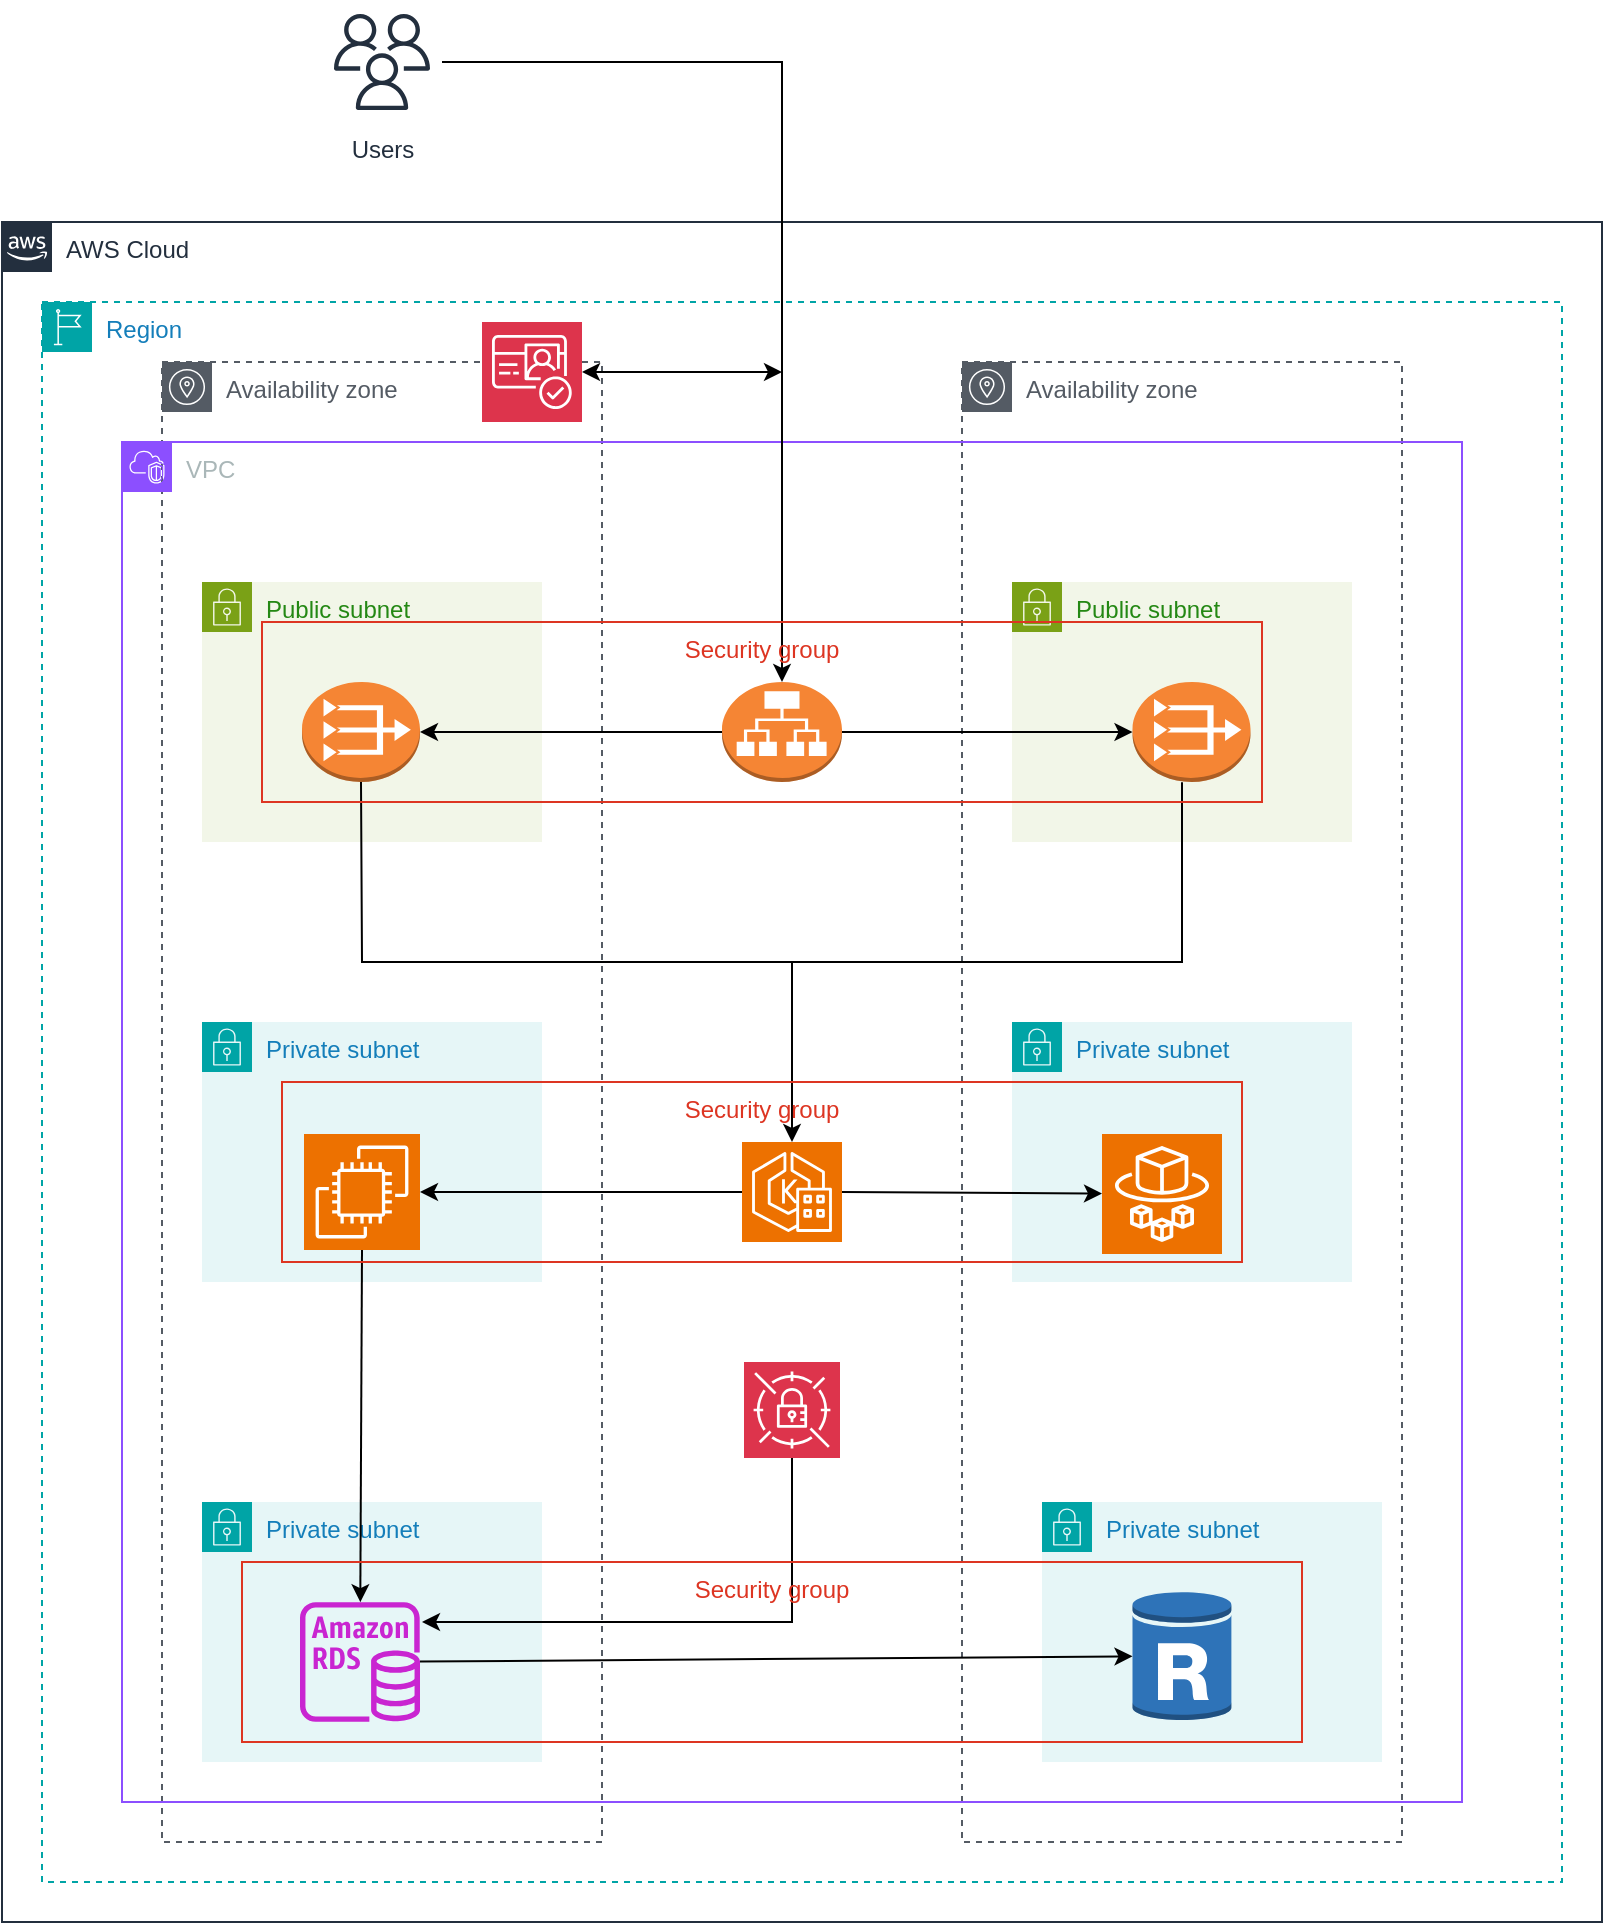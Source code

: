 <mxfile version="27.1.6">
  <diagram name="Page-1" id="D_nC90y9J_kJPpz5bVpl">
    <mxGraphModel dx="909" dy="367" grid="1" gridSize="10" guides="1" tooltips="1" connect="1" arrows="1" fold="1" page="1" pageScale="1" pageWidth="850" pageHeight="1100" math="0" shadow="0">
      <root>
        <mxCell id="0" />
        <mxCell id="1" parent="0" />
        <mxCell id="HqoB-McGn3Qt-6h4Mn1L-1" value="AWS Cloud" style="points=[[0,0],[0.25,0],[0.5,0],[0.75,0],[1,0],[1,0.25],[1,0.5],[1,0.75],[1,1],[0.75,1],[0.5,1],[0.25,1],[0,1],[0,0.75],[0,0.5],[0,0.25]];outlineConnect=0;gradientColor=none;html=1;whiteSpace=wrap;fontSize=12;fontStyle=0;container=1;pointerEvents=0;collapsible=0;recursiveResize=0;shape=mxgraph.aws4.group;grIcon=mxgraph.aws4.group_aws_cloud_alt;strokeColor=#232F3E;fillColor=none;verticalAlign=top;align=left;spacingLeft=30;fontColor=#232F3E;dashed=0;" parent="1" vertex="1">
          <mxGeometry x="40" y="130" width="800" height="850" as="geometry" />
        </mxCell>
        <mxCell id="HqoB-McGn3Qt-6h4Mn1L-2" value="Region" style="points=[[0,0],[0.25,0],[0.5,0],[0.75,0],[1,0],[1,0.25],[1,0.5],[1,0.75],[1,1],[0.75,1],[0.5,1],[0.25,1],[0,1],[0,0.75],[0,0.5],[0,0.25]];outlineConnect=0;gradientColor=none;html=1;whiteSpace=wrap;fontSize=12;fontStyle=0;container=1;pointerEvents=0;collapsible=0;recursiveResize=0;shape=mxgraph.aws4.group;grIcon=mxgraph.aws4.group_region;strokeColor=#00A4A6;fillColor=none;verticalAlign=top;align=left;spacingLeft=30;fontColor=#147EBA;dashed=1;" parent="1" vertex="1">
          <mxGeometry x="60" y="170" width="760" height="790" as="geometry" />
        </mxCell>
        <mxCell id="2Am2QdQt9vTVIq62jGe3-7" value="Availability zone" style="sketch=0;outlineConnect=0;gradientColor=none;html=1;whiteSpace=wrap;fontSize=12;fontStyle=0;shape=mxgraph.aws4.group;grIcon=mxgraph.aws4.group_availability_zone;strokeColor=#545B64;fillColor=none;verticalAlign=top;align=left;spacingLeft=30;fontColor=#545B64;dashed=1;" vertex="1" parent="HqoB-McGn3Qt-6h4Mn1L-2">
          <mxGeometry x="60" y="30" width="220" height="740" as="geometry" />
        </mxCell>
        <mxCell id="2Am2QdQt9vTVIq62jGe3-8" value="Availability zone" style="sketch=0;outlineConnect=0;gradientColor=none;html=1;whiteSpace=wrap;fontSize=12;fontStyle=0;shape=mxgraph.aws4.group;grIcon=mxgraph.aws4.group_availability_zone;strokeColor=#545B64;fillColor=none;verticalAlign=top;align=left;spacingLeft=30;fontColor=#545B64;dashed=1;" vertex="1" parent="HqoB-McGn3Qt-6h4Mn1L-2">
          <mxGeometry x="460" y="30" width="220" height="740" as="geometry" />
        </mxCell>
        <mxCell id="2Am2QdQt9vTVIq62jGe3-9" value="VPC" style="points=[[0,0],[0.25,0],[0.5,0],[0.75,0],[1,0],[1,0.25],[1,0.5],[1,0.75],[1,1],[0.75,1],[0.5,1],[0.25,1],[0,1],[0,0.75],[0,0.5],[0,0.25]];outlineConnect=0;gradientColor=none;html=1;whiteSpace=wrap;fontSize=12;fontStyle=0;container=1;pointerEvents=0;collapsible=0;recursiveResize=0;shape=mxgraph.aws4.group;grIcon=mxgraph.aws4.group_vpc2;strokeColor=#8C4FFF;fillColor=none;verticalAlign=top;align=left;spacingLeft=30;fontColor=#AAB7B8;dashed=0;" vertex="1" parent="HqoB-McGn3Qt-6h4Mn1L-2">
          <mxGeometry x="40" y="70" width="670" height="680" as="geometry" />
        </mxCell>
        <mxCell id="2Am2QdQt9vTVIq62jGe3-10" value="Private subnet" style="points=[[0,0],[0.25,0],[0.5,0],[0.75,0],[1,0],[1,0.25],[1,0.5],[1,0.75],[1,1],[0.75,1],[0.5,1],[0.25,1],[0,1],[0,0.75],[0,0.5],[0,0.25]];outlineConnect=0;gradientColor=none;html=1;whiteSpace=wrap;fontSize=12;fontStyle=0;container=1;pointerEvents=0;collapsible=0;recursiveResize=0;shape=mxgraph.aws4.group;grIcon=mxgraph.aws4.group_security_group;grStroke=0;strokeColor=#00A4A6;fillColor=#E6F6F7;verticalAlign=top;align=left;spacingLeft=30;fontColor=#147EBA;dashed=0;" vertex="1" parent="2Am2QdQt9vTVIq62jGe3-9">
          <mxGeometry x="40" y="290" width="170" height="130" as="geometry" />
        </mxCell>
        <mxCell id="2Am2QdQt9vTVIq62jGe3-11" value="Private subnet" style="points=[[0,0],[0.25,0],[0.5,0],[0.75,0],[1,0],[1,0.25],[1,0.5],[1,0.75],[1,1],[0.75,1],[0.5,1],[0.25,1],[0,1],[0,0.75],[0,0.5],[0,0.25]];outlineConnect=0;gradientColor=none;html=1;whiteSpace=wrap;fontSize=12;fontStyle=0;container=1;pointerEvents=0;collapsible=0;recursiveResize=0;shape=mxgraph.aws4.group;grIcon=mxgraph.aws4.group_security_group;grStroke=0;strokeColor=#00A4A6;fillColor=#E6F6F7;verticalAlign=top;align=left;spacingLeft=30;fontColor=#147EBA;dashed=0;" vertex="1" parent="2Am2QdQt9vTVIq62jGe3-9">
          <mxGeometry x="445" y="290" width="170" height="130" as="geometry" />
        </mxCell>
        <mxCell id="2Am2QdQt9vTVIq62jGe3-12" value="Private subnet" style="points=[[0,0],[0.25,0],[0.5,0],[0.75,0],[1,0],[1,0.25],[1,0.5],[1,0.75],[1,1],[0.75,1],[0.5,1],[0.25,1],[0,1],[0,0.75],[0,0.5],[0,0.25]];outlineConnect=0;gradientColor=none;html=1;whiteSpace=wrap;fontSize=12;fontStyle=0;container=1;pointerEvents=0;collapsible=0;recursiveResize=0;shape=mxgraph.aws4.group;grIcon=mxgraph.aws4.group_security_group;grStroke=0;strokeColor=#00A4A6;fillColor=#E6F6F7;verticalAlign=top;align=left;spacingLeft=30;fontColor=#147EBA;dashed=0;" vertex="1" parent="2Am2QdQt9vTVIq62jGe3-9">
          <mxGeometry x="40" y="530" width="170" height="130" as="geometry" />
        </mxCell>
        <mxCell id="2Am2QdQt9vTVIq62jGe3-13" value="Private subnet" style="points=[[0,0],[0.25,0],[0.5,0],[0.75,0],[1,0],[1,0.25],[1,0.5],[1,0.75],[1,1],[0.75,1],[0.5,1],[0.25,1],[0,1],[0,0.75],[0,0.5],[0,0.25]];outlineConnect=0;gradientColor=none;html=1;whiteSpace=wrap;fontSize=12;fontStyle=0;container=1;pointerEvents=0;collapsible=0;recursiveResize=0;shape=mxgraph.aws4.group;grIcon=mxgraph.aws4.group_security_group;grStroke=0;strokeColor=#00A4A6;fillColor=#E6F6F7;verticalAlign=top;align=left;spacingLeft=30;fontColor=#147EBA;dashed=0;" vertex="1" parent="2Am2QdQt9vTVIq62jGe3-9">
          <mxGeometry x="460" y="530" width="170" height="130" as="geometry" />
        </mxCell>
        <mxCell id="2Am2QdQt9vTVIq62jGe3-18" value="" style="outlineConnect=0;dashed=0;verticalLabelPosition=bottom;verticalAlign=top;align=center;html=1;shape=mxgraph.aws3.rds_db_instance_read_replica;fillColor=#2E73B8;gradientColor=none;" vertex="1" parent="2Am2QdQt9vTVIq62jGe3-13">
          <mxGeometry x="45.25" y="44" width="49.5" height="66" as="geometry" />
        </mxCell>
        <mxCell id="2Am2QdQt9vTVIq62jGe3-14" value="Public subnet" style="points=[[0,0],[0.25,0],[0.5,0],[0.75,0],[1,0],[1,0.25],[1,0.5],[1,0.75],[1,1],[0.75,1],[0.5,1],[0.25,1],[0,1],[0,0.75],[0,0.5],[0,0.25]];outlineConnect=0;gradientColor=none;html=1;whiteSpace=wrap;fontSize=12;fontStyle=0;container=1;pointerEvents=0;collapsible=0;recursiveResize=0;shape=mxgraph.aws4.group;grIcon=mxgraph.aws4.group_security_group;grStroke=0;strokeColor=#7AA116;fillColor=#F2F6E8;verticalAlign=top;align=left;spacingLeft=30;fontColor=#248814;dashed=0;" vertex="1" parent="2Am2QdQt9vTVIq62jGe3-9">
          <mxGeometry x="40" y="70" width="170" height="130" as="geometry" />
        </mxCell>
        <mxCell id="2Am2QdQt9vTVIq62jGe3-15" value="Public subnet" style="points=[[0,0],[0.25,0],[0.5,0],[0.75,0],[1,0],[1,0.25],[1,0.5],[1,0.75],[1,1],[0.75,1],[0.5,1],[0.25,1],[0,1],[0,0.75],[0,0.5],[0,0.25]];outlineConnect=0;gradientColor=none;html=1;whiteSpace=wrap;fontSize=12;fontStyle=0;container=1;pointerEvents=0;collapsible=0;recursiveResize=0;shape=mxgraph.aws4.group;grIcon=mxgraph.aws4.group_security_group;grStroke=0;strokeColor=#7AA116;fillColor=#F2F6E8;verticalAlign=top;align=left;spacingLeft=30;fontColor=#248814;dashed=0;" vertex="1" parent="2Am2QdQt9vTVIq62jGe3-9">
          <mxGeometry x="445" y="70" width="170" height="130" as="geometry" />
        </mxCell>
        <mxCell id="2Am2QdQt9vTVIq62jGe3-21" value="" style="outlineConnect=0;dashed=0;verticalLabelPosition=bottom;verticalAlign=top;align=center;html=1;shape=mxgraph.aws3.vpc_nat_gateway;fillColor=#F58534;gradientColor=none;" vertex="1" parent="2Am2QdQt9vTVIq62jGe3-15">
          <mxGeometry x="60.25" y="50" width="59" height="50" as="geometry" />
        </mxCell>
        <mxCell id="2Am2QdQt9vTVIq62jGe3-19" value="" style="outlineConnect=0;dashed=0;verticalLabelPosition=bottom;verticalAlign=top;align=center;html=1;shape=mxgraph.aws3.application_load_balancer;fillColor=#F58534;gradientColor=none;" vertex="1" parent="2Am2QdQt9vTVIq62jGe3-9">
          <mxGeometry x="300" y="120" width="60" height="50" as="geometry" />
        </mxCell>
        <mxCell id="2Am2QdQt9vTVIq62jGe3-24" value="" style="sketch=0;points=[[0,0,0],[0.25,0,0],[0.5,0,0],[0.75,0,0],[1,0,0],[0,1,0],[0.25,1,0],[0.5,1,0],[0.75,1,0],[1,1,0],[0,0.25,0],[0,0.5,0],[0,0.75,0],[1,0.25,0],[1,0.5,0],[1,0.75,0]];outlineConnect=0;fontColor=#232F3E;fillColor=#ED7100;strokeColor=#ffffff;dashed=0;verticalLabelPosition=bottom;verticalAlign=top;align=center;html=1;fontSize=12;fontStyle=0;aspect=fixed;shape=mxgraph.aws4.resourceIcon;resIcon=mxgraph.aws4.eks_anywhere;" vertex="1" parent="2Am2QdQt9vTVIq62jGe3-9">
          <mxGeometry x="310" y="350" width="50" height="50" as="geometry" />
        </mxCell>
        <mxCell id="2Am2QdQt9vTVIq62jGe3-27" value="" style="sketch=0;points=[[0,0,0],[0.25,0,0],[0.5,0,0],[0.75,0,0],[1,0,0],[0,1,0],[0.25,1,0],[0.5,1,0],[0.75,1,0],[1,1,0],[0,0.25,0],[0,0.5,0],[0,0.75,0],[1,0.25,0],[1,0.5,0],[1,0.75,0]];outlineConnect=0;fontColor=#232F3E;fillColor=#DD344C;strokeColor=#ffffff;dashed=0;verticalLabelPosition=bottom;verticalAlign=top;align=center;html=1;fontSize=12;fontStyle=0;aspect=fixed;shape=mxgraph.aws4.resourceIcon;resIcon=mxgraph.aws4.secrets_manager;" vertex="1" parent="2Am2QdQt9vTVIq62jGe3-9">
          <mxGeometry x="311" y="460" width="48" height="48" as="geometry" />
        </mxCell>
        <mxCell id="2Am2QdQt9vTVIq62jGe3-33" value="" style="endArrow=classic;html=1;rounded=0;exitX=1;exitY=0.5;exitDx=0;exitDy=0;exitPerimeter=0;" edge="1" parent="2Am2QdQt9vTVIq62jGe3-9" source="2Am2QdQt9vTVIq62jGe3-19" target="2Am2QdQt9vTVIq62jGe3-21">
          <mxGeometry width="50" height="50" relative="1" as="geometry">
            <mxPoint x="380" y="200" as="sourcePoint" />
            <mxPoint x="430" y="150" as="targetPoint" />
          </mxGeometry>
        </mxCell>
        <mxCell id="2Am2QdQt9vTVIq62jGe3-16" value="" style="sketch=0;outlineConnect=0;fontColor=#232F3E;gradientColor=none;fillColor=#C925D1;strokeColor=none;dashed=0;verticalLabelPosition=bottom;verticalAlign=top;align=center;html=1;fontSize=12;fontStyle=0;aspect=fixed;pointerEvents=1;shape=mxgraph.aws4.rds_instance;" vertex="1" parent="HqoB-McGn3Qt-6h4Mn1L-2">
          <mxGeometry x="129" y="650" width="60" height="60" as="geometry" />
        </mxCell>
        <mxCell id="2Am2QdQt9vTVIq62jGe3-20" value="" style="outlineConnect=0;dashed=0;verticalLabelPosition=bottom;verticalAlign=top;align=center;html=1;shape=mxgraph.aws3.vpc_nat_gateway;fillColor=#F58534;gradientColor=none;" vertex="1" parent="HqoB-McGn3Qt-6h4Mn1L-2">
          <mxGeometry x="130" y="190" width="59" height="50" as="geometry" />
        </mxCell>
        <mxCell id="2Am2QdQt9vTVIq62jGe3-22" value="" style="sketch=0;points=[[0,0,0],[0.25,0,0],[0.5,0,0],[0.75,0,0],[1,0,0],[0,1,0],[0.25,1,0],[0.5,1,0],[0.75,1,0],[1,1,0],[0,0.25,0],[0,0.5,0],[0,0.75,0],[1,0.25,0],[1,0.5,0],[1,0.75,0]];outlineConnect=0;fontColor=#232F3E;fillColor=#ED7100;strokeColor=#ffffff;dashed=0;verticalLabelPosition=bottom;verticalAlign=top;align=center;html=1;fontSize=12;fontStyle=0;aspect=fixed;shape=mxgraph.aws4.resourceIcon;resIcon=mxgraph.aws4.ec2;" vertex="1" parent="HqoB-McGn3Qt-6h4Mn1L-2">
          <mxGeometry x="131" y="416" width="58" height="58" as="geometry" />
        </mxCell>
        <mxCell id="2Am2QdQt9vTVIq62jGe3-23" value="" style="sketch=0;points=[[0,0,0],[0.25,0,0],[0.5,0,0],[0.75,0,0],[1,0,0],[0,1,0],[0.25,1,0],[0.5,1,0],[0.75,1,0],[1,1,0],[0,0.25,0],[0,0.5,0],[0,0.75,0],[1,0.25,0],[1,0.5,0],[1,0.75,0]];outlineConnect=0;fontColor=#232F3E;fillColor=#ED7100;strokeColor=#ffffff;dashed=0;verticalLabelPosition=bottom;verticalAlign=top;align=center;html=1;fontSize=12;fontStyle=0;aspect=fixed;shape=mxgraph.aws4.resourceIcon;resIcon=mxgraph.aws4.fargate;" vertex="1" parent="HqoB-McGn3Qt-6h4Mn1L-2">
          <mxGeometry x="530" y="416" width="60" height="60" as="geometry" />
        </mxCell>
        <mxCell id="2Am2QdQt9vTVIq62jGe3-28" value="" style="sketch=0;points=[[0,0,0],[0.25,0,0],[0.5,0,0],[0.75,0,0],[1,0,0],[0,1,0],[0.25,1,0],[0.5,1,0],[0.75,1,0],[1,1,0],[0,0.25,0],[0,0.5,0],[0,0.75,0],[1,0.25,0],[1,0.5,0],[1,0.75,0]];outlineConnect=0;fontColor=#232F3E;fillColor=#DD344C;strokeColor=#ffffff;dashed=0;verticalLabelPosition=bottom;verticalAlign=top;align=center;html=1;fontSize=12;fontStyle=0;aspect=fixed;shape=mxgraph.aws4.resourceIcon;resIcon=mxgraph.aws4.cognito;" vertex="1" parent="HqoB-McGn3Qt-6h4Mn1L-2">
          <mxGeometry x="220" y="10" width="50" height="50" as="geometry" />
        </mxCell>
        <mxCell id="2Am2QdQt9vTVIq62jGe3-32" value="" style="endArrow=classic;html=1;rounded=0;entryX=1;entryY=0.5;entryDx=0;entryDy=0;entryPerimeter=0;exitX=0;exitY=0.5;exitDx=0;exitDy=0;exitPerimeter=0;" edge="1" parent="HqoB-McGn3Qt-6h4Mn1L-2" source="2Am2QdQt9vTVIq62jGe3-19" target="2Am2QdQt9vTVIq62jGe3-20">
          <mxGeometry width="50" height="50" relative="1" as="geometry">
            <mxPoint x="420" y="270" as="sourcePoint" />
            <mxPoint x="470" y="220" as="targetPoint" />
          </mxGeometry>
        </mxCell>
        <mxCell id="2Am2QdQt9vTVIq62jGe3-34" value="" style="endArrow=classic;html=1;rounded=0;exitX=0.5;exitY=0.284;exitDx=0;exitDy=0;exitPerimeter=0;entryX=0.5;entryY=0;entryDx=0;entryDy=0;entryPerimeter=0;" edge="1" parent="HqoB-McGn3Qt-6h4Mn1L-2" source="2Am2QdQt9vTVIq62jGe3-8" target="2Am2QdQt9vTVIq62jGe3-24">
          <mxGeometry width="50" height="50" relative="1" as="geometry">
            <mxPoint x="420" y="450" as="sourcePoint" />
            <mxPoint x="470" y="400" as="targetPoint" />
            <Array as="points">
              <mxPoint x="570" y="330" />
              <mxPoint x="375" y="330" />
            </Array>
          </mxGeometry>
        </mxCell>
        <mxCell id="2Am2QdQt9vTVIq62jGe3-36" value="" style="endArrow=classic;html=1;rounded=0;exitX=1;exitY=0.5;exitDx=0;exitDy=0;exitPerimeter=0;" edge="1" parent="HqoB-McGn3Qt-6h4Mn1L-2" source="2Am2QdQt9vTVIq62jGe3-24" target="2Am2QdQt9vTVIq62jGe3-23">
          <mxGeometry width="50" height="50" relative="1" as="geometry">
            <mxPoint x="420" y="450" as="sourcePoint" />
            <mxPoint x="470" y="400" as="targetPoint" />
          </mxGeometry>
        </mxCell>
        <mxCell id="2Am2QdQt9vTVIq62jGe3-38" value="" style="endArrow=classic;html=1;rounded=0;entryX=1;entryY=0.5;entryDx=0;entryDy=0;entryPerimeter=0;exitX=0;exitY=0.5;exitDx=0;exitDy=0;exitPerimeter=0;" edge="1" parent="HqoB-McGn3Qt-6h4Mn1L-2" source="2Am2QdQt9vTVIq62jGe3-24" target="2Am2QdQt9vTVIq62jGe3-22">
          <mxGeometry width="50" height="50" relative="1" as="geometry">
            <mxPoint x="420" y="450" as="sourcePoint" />
            <mxPoint x="470" y="400" as="targetPoint" />
          </mxGeometry>
        </mxCell>
        <mxCell id="2Am2QdQt9vTVIq62jGe3-39" value="" style="endArrow=classic;html=1;rounded=0;exitX=0.5;exitY=1;exitDx=0;exitDy=0;exitPerimeter=0;" edge="1" parent="HqoB-McGn3Qt-6h4Mn1L-2" source="2Am2QdQt9vTVIq62jGe3-22" target="2Am2QdQt9vTVIq62jGe3-16">
          <mxGeometry width="50" height="50" relative="1" as="geometry">
            <mxPoint x="420" y="540" as="sourcePoint" />
            <mxPoint x="470" y="490" as="targetPoint" />
          </mxGeometry>
        </mxCell>
        <mxCell id="2Am2QdQt9vTVIq62jGe3-40" value="" style="endArrow=classic;html=1;rounded=0;exitX=0.5;exitY=1;exitDx=0;exitDy=0;exitPerimeter=0;" edge="1" parent="HqoB-McGn3Qt-6h4Mn1L-2" source="2Am2QdQt9vTVIq62jGe3-27">
          <mxGeometry width="50" height="50" relative="1" as="geometry">
            <mxPoint x="420" y="630" as="sourcePoint" />
            <mxPoint x="190" y="660" as="targetPoint" />
            <Array as="points">
              <mxPoint x="375" y="660" />
              <mxPoint x="280" y="660" />
            </Array>
          </mxGeometry>
        </mxCell>
        <mxCell id="2Am2QdQt9vTVIq62jGe3-41" value="" style="endArrow=classic;html=1;rounded=0;" edge="1" parent="HqoB-McGn3Qt-6h4Mn1L-2" source="2Am2QdQt9vTVIq62jGe3-16" target="2Am2QdQt9vTVIq62jGe3-18">
          <mxGeometry width="50" height="50" relative="1" as="geometry">
            <mxPoint x="420" y="730" as="sourcePoint" />
            <mxPoint x="470" y="680" as="targetPoint" />
          </mxGeometry>
        </mxCell>
        <mxCell id="2Am2QdQt9vTVIq62jGe3-44" value="Security group" style="fillColor=none;strokeColor=#DD3522;verticalAlign=top;fontStyle=0;fontColor=#DD3522;whiteSpace=wrap;html=1;" vertex="1" parent="HqoB-McGn3Qt-6h4Mn1L-2">
          <mxGeometry x="100" y="630" width="530" height="90" as="geometry" />
        </mxCell>
        <mxCell id="2Am2QdQt9vTVIq62jGe3-29" value="Users" style="sketch=0;outlineConnect=0;fontColor=#232F3E;gradientColor=none;strokeColor=#232F3E;fillColor=#ffffff;dashed=0;verticalLabelPosition=bottom;verticalAlign=top;align=center;html=1;fontSize=12;fontStyle=0;aspect=fixed;shape=mxgraph.aws4.resourceIcon;resIcon=mxgraph.aws4.users;" vertex="1" parent="1">
          <mxGeometry x="200" y="20" width="60" height="60" as="geometry" />
        </mxCell>
        <mxCell id="2Am2QdQt9vTVIq62jGe3-30" value="" style="endArrow=classic;html=1;rounded=0;entryX=0.5;entryY=0;entryDx=0;entryDy=0;entryPerimeter=0;" edge="1" parent="1" source="2Am2QdQt9vTVIq62jGe3-29" target="2Am2QdQt9vTVIq62jGe3-19">
          <mxGeometry width="50" height="50" relative="1" as="geometry">
            <mxPoint x="480" y="170" as="sourcePoint" />
            <mxPoint x="530" y="120" as="targetPoint" />
            <Array as="points">
              <mxPoint x="430" y="50" />
            </Array>
          </mxGeometry>
        </mxCell>
        <mxCell id="2Am2QdQt9vTVIq62jGe3-31" value="" style="endArrow=classic;startArrow=classic;html=1;rounded=0;exitX=1;exitY=0.5;exitDx=0;exitDy=0;exitPerimeter=0;" edge="1" parent="1" source="2Am2QdQt9vTVIq62jGe3-28">
          <mxGeometry width="50" height="50" relative="1" as="geometry">
            <mxPoint x="480" y="260" as="sourcePoint" />
            <mxPoint x="430" y="205" as="targetPoint" />
          </mxGeometry>
        </mxCell>
        <mxCell id="2Am2QdQt9vTVIq62jGe3-35" value="" style="endArrow=none;html=1;rounded=0;exitX=0.5;exitY=1;exitDx=0;exitDy=0;exitPerimeter=0;" edge="1" parent="1" source="2Am2QdQt9vTVIq62jGe3-20">
          <mxGeometry width="50" height="50" relative="1" as="geometry">
            <mxPoint x="480" y="530" as="sourcePoint" />
            <mxPoint x="440" y="500" as="targetPoint" />
            <Array as="points">
              <mxPoint x="220" y="500" />
            </Array>
          </mxGeometry>
        </mxCell>
        <mxCell id="2Am2QdQt9vTVIq62jGe3-42" value="Security group" style="fillColor=none;strokeColor=#DD3522;verticalAlign=top;fontStyle=0;fontColor=#DD3522;whiteSpace=wrap;html=1;" vertex="1" parent="1">
          <mxGeometry x="170" y="330" width="500" height="90" as="geometry" />
        </mxCell>
        <mxCell id="2Am2QdQt9vTVIq62jGe3-43" value="Security group" style="fillColor=none;strokeColor=#DD3522;verticalAlign=top;fontStyle=0;fontColor=#DD3522;whiteSpace=wrap;html=1;" vertex="1" parent="1">
          <mxGeometry x="180" y="560" width="480" height="90" as="geometry" />
        </mxCell>
      </root>
    </mxGraphModel>
  </diagram>
</mxfile>
